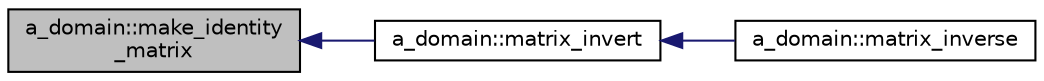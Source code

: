 digraph "a_domain::make_identity_matrix"
{
  edge [fontname="Helvetica",fontsize="10",labelfontname="Helvetica",labelfontsize="10"];
  node [fontname="Helvetica",fontsize="10",shape=record];
  rankdir="LR";
  Node138 [label="a_domain::make_identity\l_matrix",height=0.2,width=0.4,color="black", fillcolor="grey75", style="filled", fontcolor="black"];
  Node138 -> Node139 [dir="back",color="midnightblue",fontsize="10",style="solid",fontname="Helvetica"];
  Node139 [label="a_domain::matrix_invert",height=0.2,width=0.4,color="black", fillcolor="white", style="filled",URL="$db/dd1/classa__domain.html#af55f171ad67c2b35e762f1ba51aaa4c4"];
  Node139 -> Node140 [dir="back",color="midnightblue",fontsize="10",style="solid",fontname="Helvetica"];
  Node140 [label="a_domain::matrix_inverse",height=0.2,width=0.4,color="black", fillcolor="white", style="filled",URL="$db/dd1/classa__domain.html#a3746a74f1de058547dd1b55436faada1"];
}
